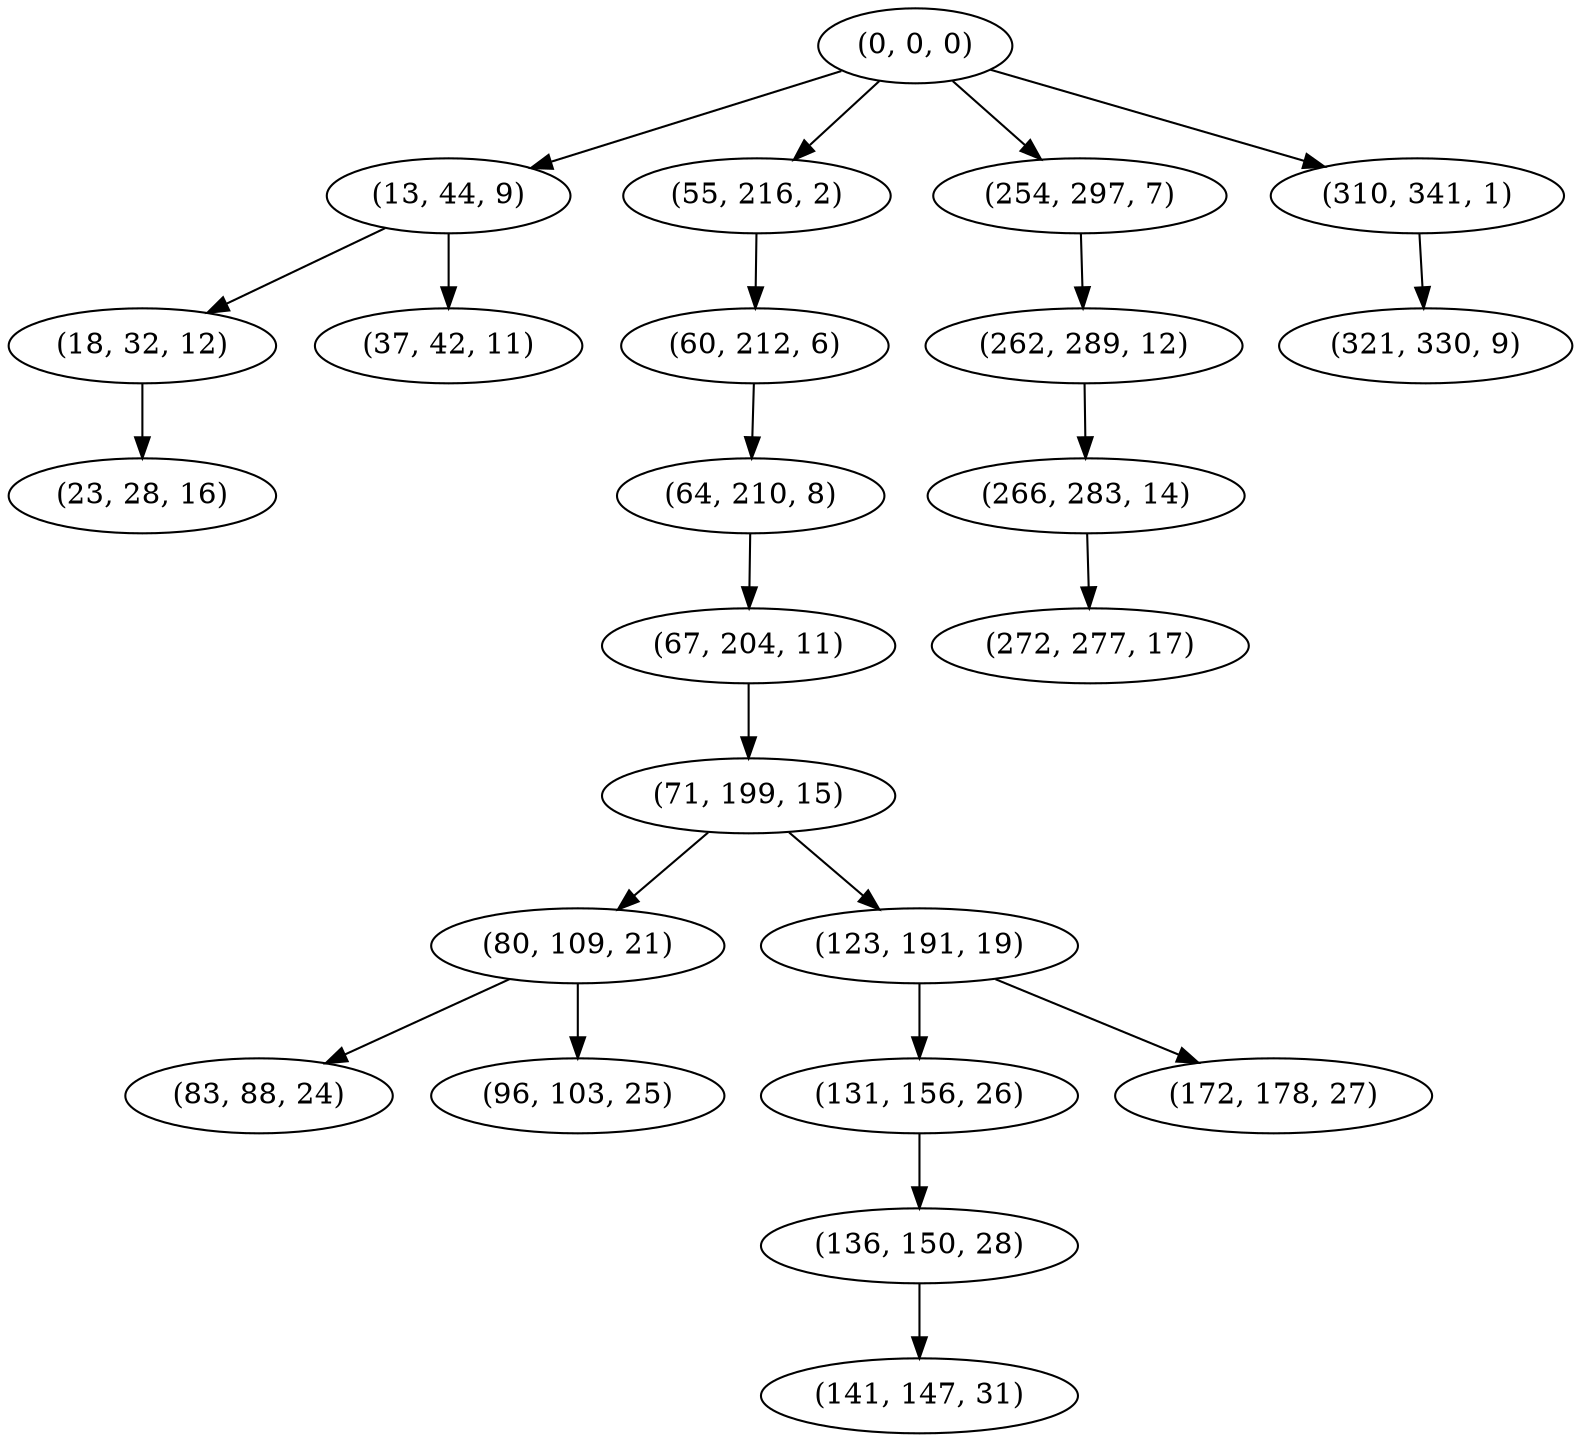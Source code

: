 digraph tree {
    "(0, 0, 0)";
    "(13, 44, 9)";
    "(18, 32, 12)";
    "(23, 28, 16)";
    "(37, 42, 11)";
    "(55, 216, 2)";
    "(60, 212, 6)";
    "(64, 210, 8)";
    "(67, 204, 11)";
    "(71, 199, 15)";
    "(80, 109, 21)";
    "(83, 88, 24)";
    "(96, 103, 25)";
    "(123, 191, 19)";
    "(131, 156, 26)";
    "(136, 150, 28)";
    "(141, 147, 31)";
    "(172, 178, 27)";
    "(254, 297, 7)";
    "(262, 289, 12)";
    "(266, 283, 14)";
    "(272, 277, 17)";
    "(310, 341, 1)";
    "(321, 330, 9)";
    "(0, 0, 0)" -> "(13, 44, 9)";
    "(0, 0, 0)" -> "(55, 216, 2)";
    "(0, 0, 0)" -> "(254, 297, 7)";
    "(0, 0, 0)" -> "(310, 341, 1)";
    "(13, 44, 9)" -> "(18, 32, 12)";
    "(13, 44, 9)" -> "(37, 42, 11)";
    "(18, 32, 12)" -> "(23, 28, 16)";
    "(55, 216, 2)" -> "(60, 212, 6)";
    "(60, 212, 6)" -> "(64, 210, 8)";
    "(64, 210, 8)" -> "(67, 204, 11)";
    "(67, 204, 11)" -> "(71, 199, 15)";
    "(71, 199, 15)" -> "(80, 109, 21)";
    "(71, 199, 15)" -> "(123, 191, 19)";
    "(80, 109, 21)" -> "(83, 88, 24)";
    "(80, 109, 21)" -> "(96, 103, 25)";
    "(123, 191, 19)" -> "(131, 156, 26)";
    "(123, 191, 19)" -> "(172, 178, 27)";
    "(131, 156, 26)" -> "(136, 150, 28)";
    "(136, 150, 28)" -> "(141, 147, 31)";
    "(254, 297, 7)" -> "(262, 289, 12)";
    "(262, 289, 12)" -> "(266, 283, 14)";
    "(266, 283, 14)" -> "(272, 277, 17)";
    "(310, 341, 1)" -> "(321, 330, 9)";
}
